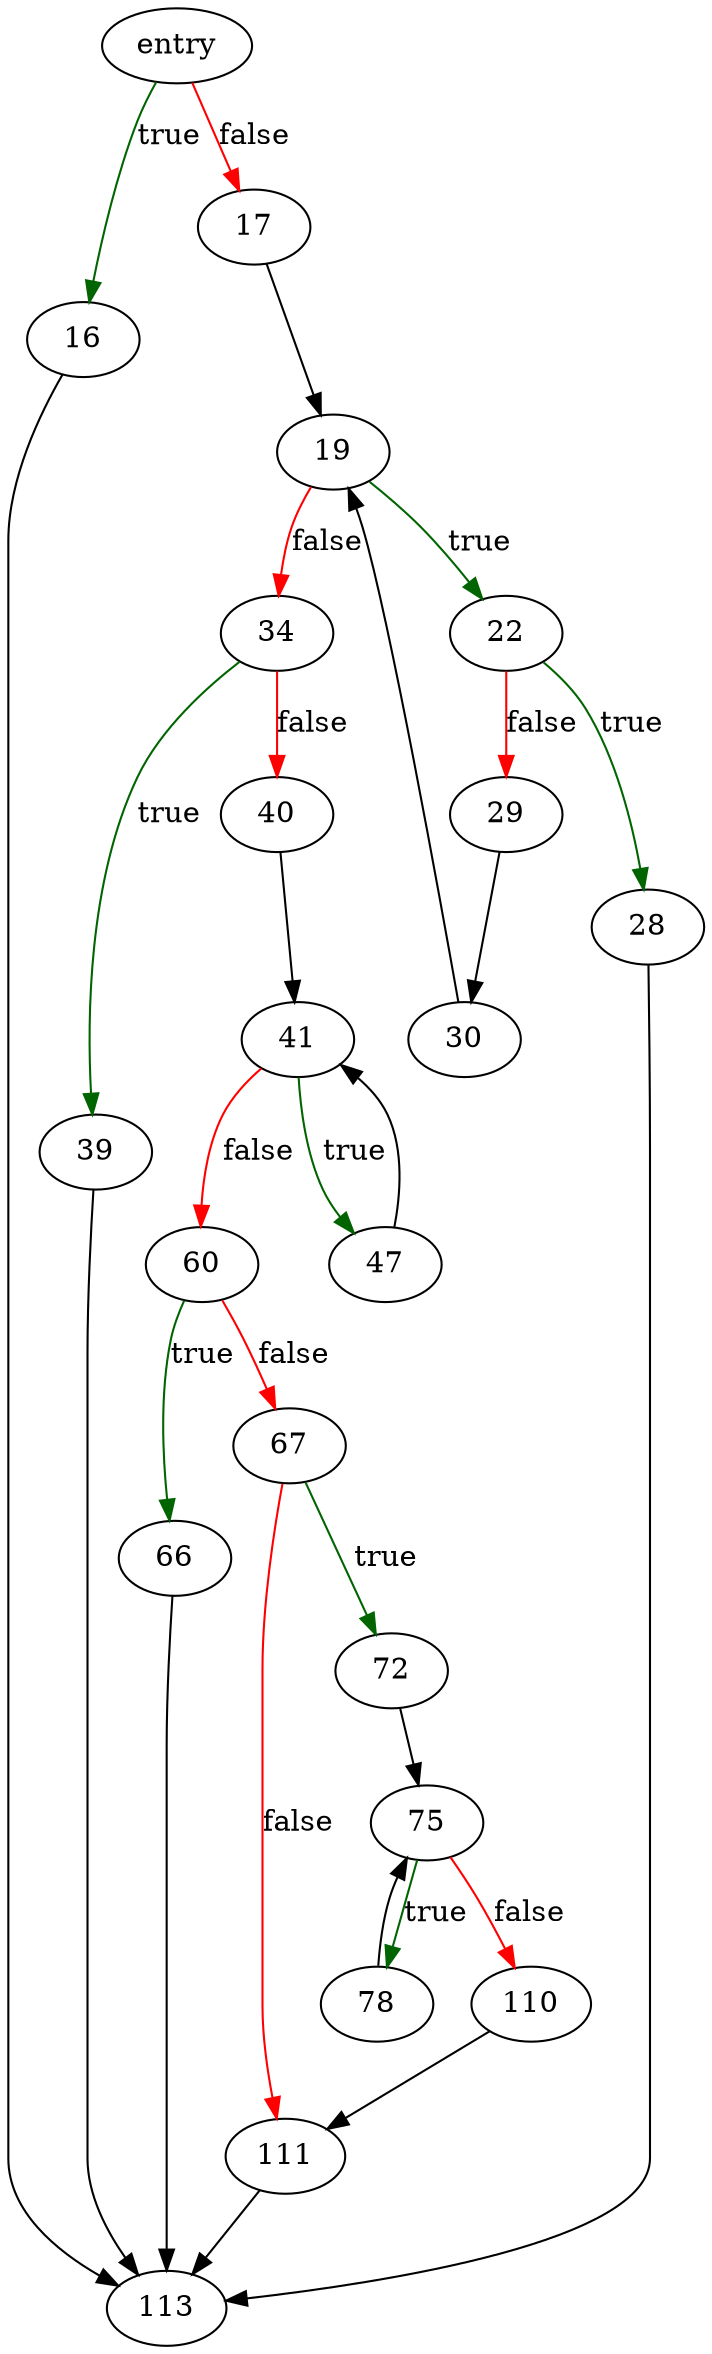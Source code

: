 digraph "pushDownWhereTerms" {
	// Node definitions.
	4 [label=entry];
	16;
	17;
	19;
	22;
	28;
	29;
	30;
	34;
	39;
	40;
	41;
	47;
	60;
	66;
	67;
	72;
	75;
	78;
	110;
	111;
	113;

	// Edge definitions.
	4 -> 16 [
		color=darkgreen
		label=true
	];
	4 -> 17 [
		color=red
		label=false
	];
	16 -> 113;
	17 -> 19;
	19 -> 22 [
		color=darkgreen
		label=true
	];
	19 -> 34 [
		color=red
		label=false
	];
	22 -> 28 [
		color=darkgreen
		label=true
	];
	22 -> 29 [
		color=red
		label=false
	];
	28 -> 113;
	29 -> 30;
	30 -> 19;
	34 -> 39 [
		color=darkgreen
		label=true
	];
	34 -> 40 [
		color=red
		label=false
	];
	39 -> 113;
	40 -> 41;
	41 -> 47 [
		color=darkgreen
		label=true
	];
	41 -> 60 [
		color=red
		label=false
	];
	47 -> 41;
	60 -> 66 [
		color=darkgreen
		label=true
	];
	60 -> 67 [
		color=red
		label=false
	];
	66 -> 113;
	67 -> 72 [
		color=darkgreen
		label=true
	];
	67 -> 111 [
		color=red
		label=false
	];
	72 -> 75;
	75 -> 78 [
		color=darkgreen
		label=true
	];
	75 -> 110 [
		color=red
		label=false
	];
	78 -> 75;
	110 -> 111;
	111 -> 113;
}